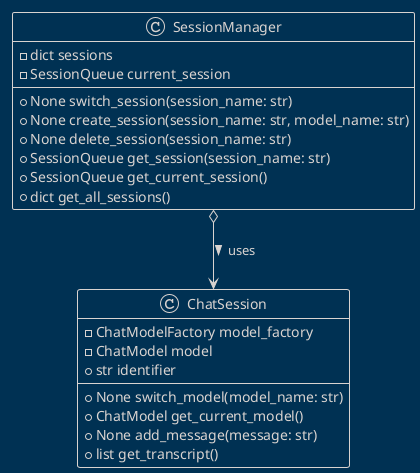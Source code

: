 @startuml SessionManager
!theme blueprint

class ChatSession {
    - ChatModelFactory model_factory
    - ChatModel model
    + str identifier
    + None switch_model(model_name: str)
    + ChatModel get_current_model()
    + None add_message(message: str)
    + list get_transcript()
}

class SessionManager {
    - dict sessions
    - SessionQueue current_session
    + None switch_session(session_name: str)
    + None create_session(session_name: str, model_name: str)
    + None delete_session(session_name: str)
    + SessionQueue get_session(session_name: str)
    + SessionQueue get_current_session()
    + dict get_all_sessions()
}

SessionManager o--> ChatSession : uses >
@enduml
